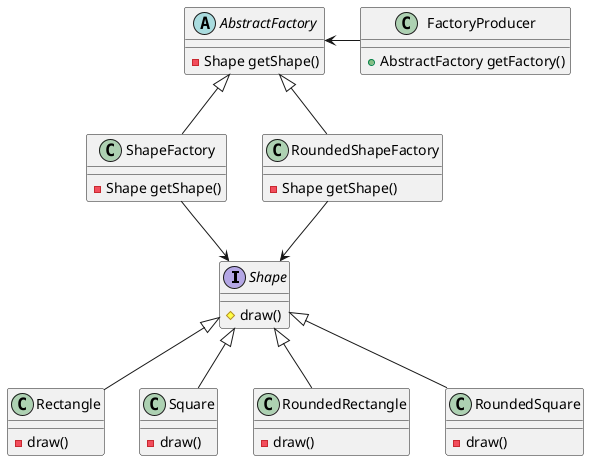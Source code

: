 @startuml

interface Shape {
  #draw()
}

class FactoryProducer {
  +AbstractFactory getFactory()
}

abstract class AbstractFactory {
  -Shape getShape()
}

class ShapeFactory {
  -Shape getShape()
}

class RoundedShapeFactory {
  -Shape getShape()
}

class Rectangle {
  -draw()
}

class Square {
  -draw()
}

class RoundedRectangle {
  -draw()
}
class RoundedSquare {
  -draw()
}

FactoryProducer -left-> AbstractFactory
ShapeFactory -up-|> AbstractFactory
RoundedShapeFactory -up-|> AbstractFactory
ShapeFactory -down-> Shape
RoundedShapeFactory -down-> Shape
Shape <|-down- Rectangle
Shape <|-down- Square
Shape <|-down- RoundedRectangle
Shape <|-down- RoundedSquare

@enduml